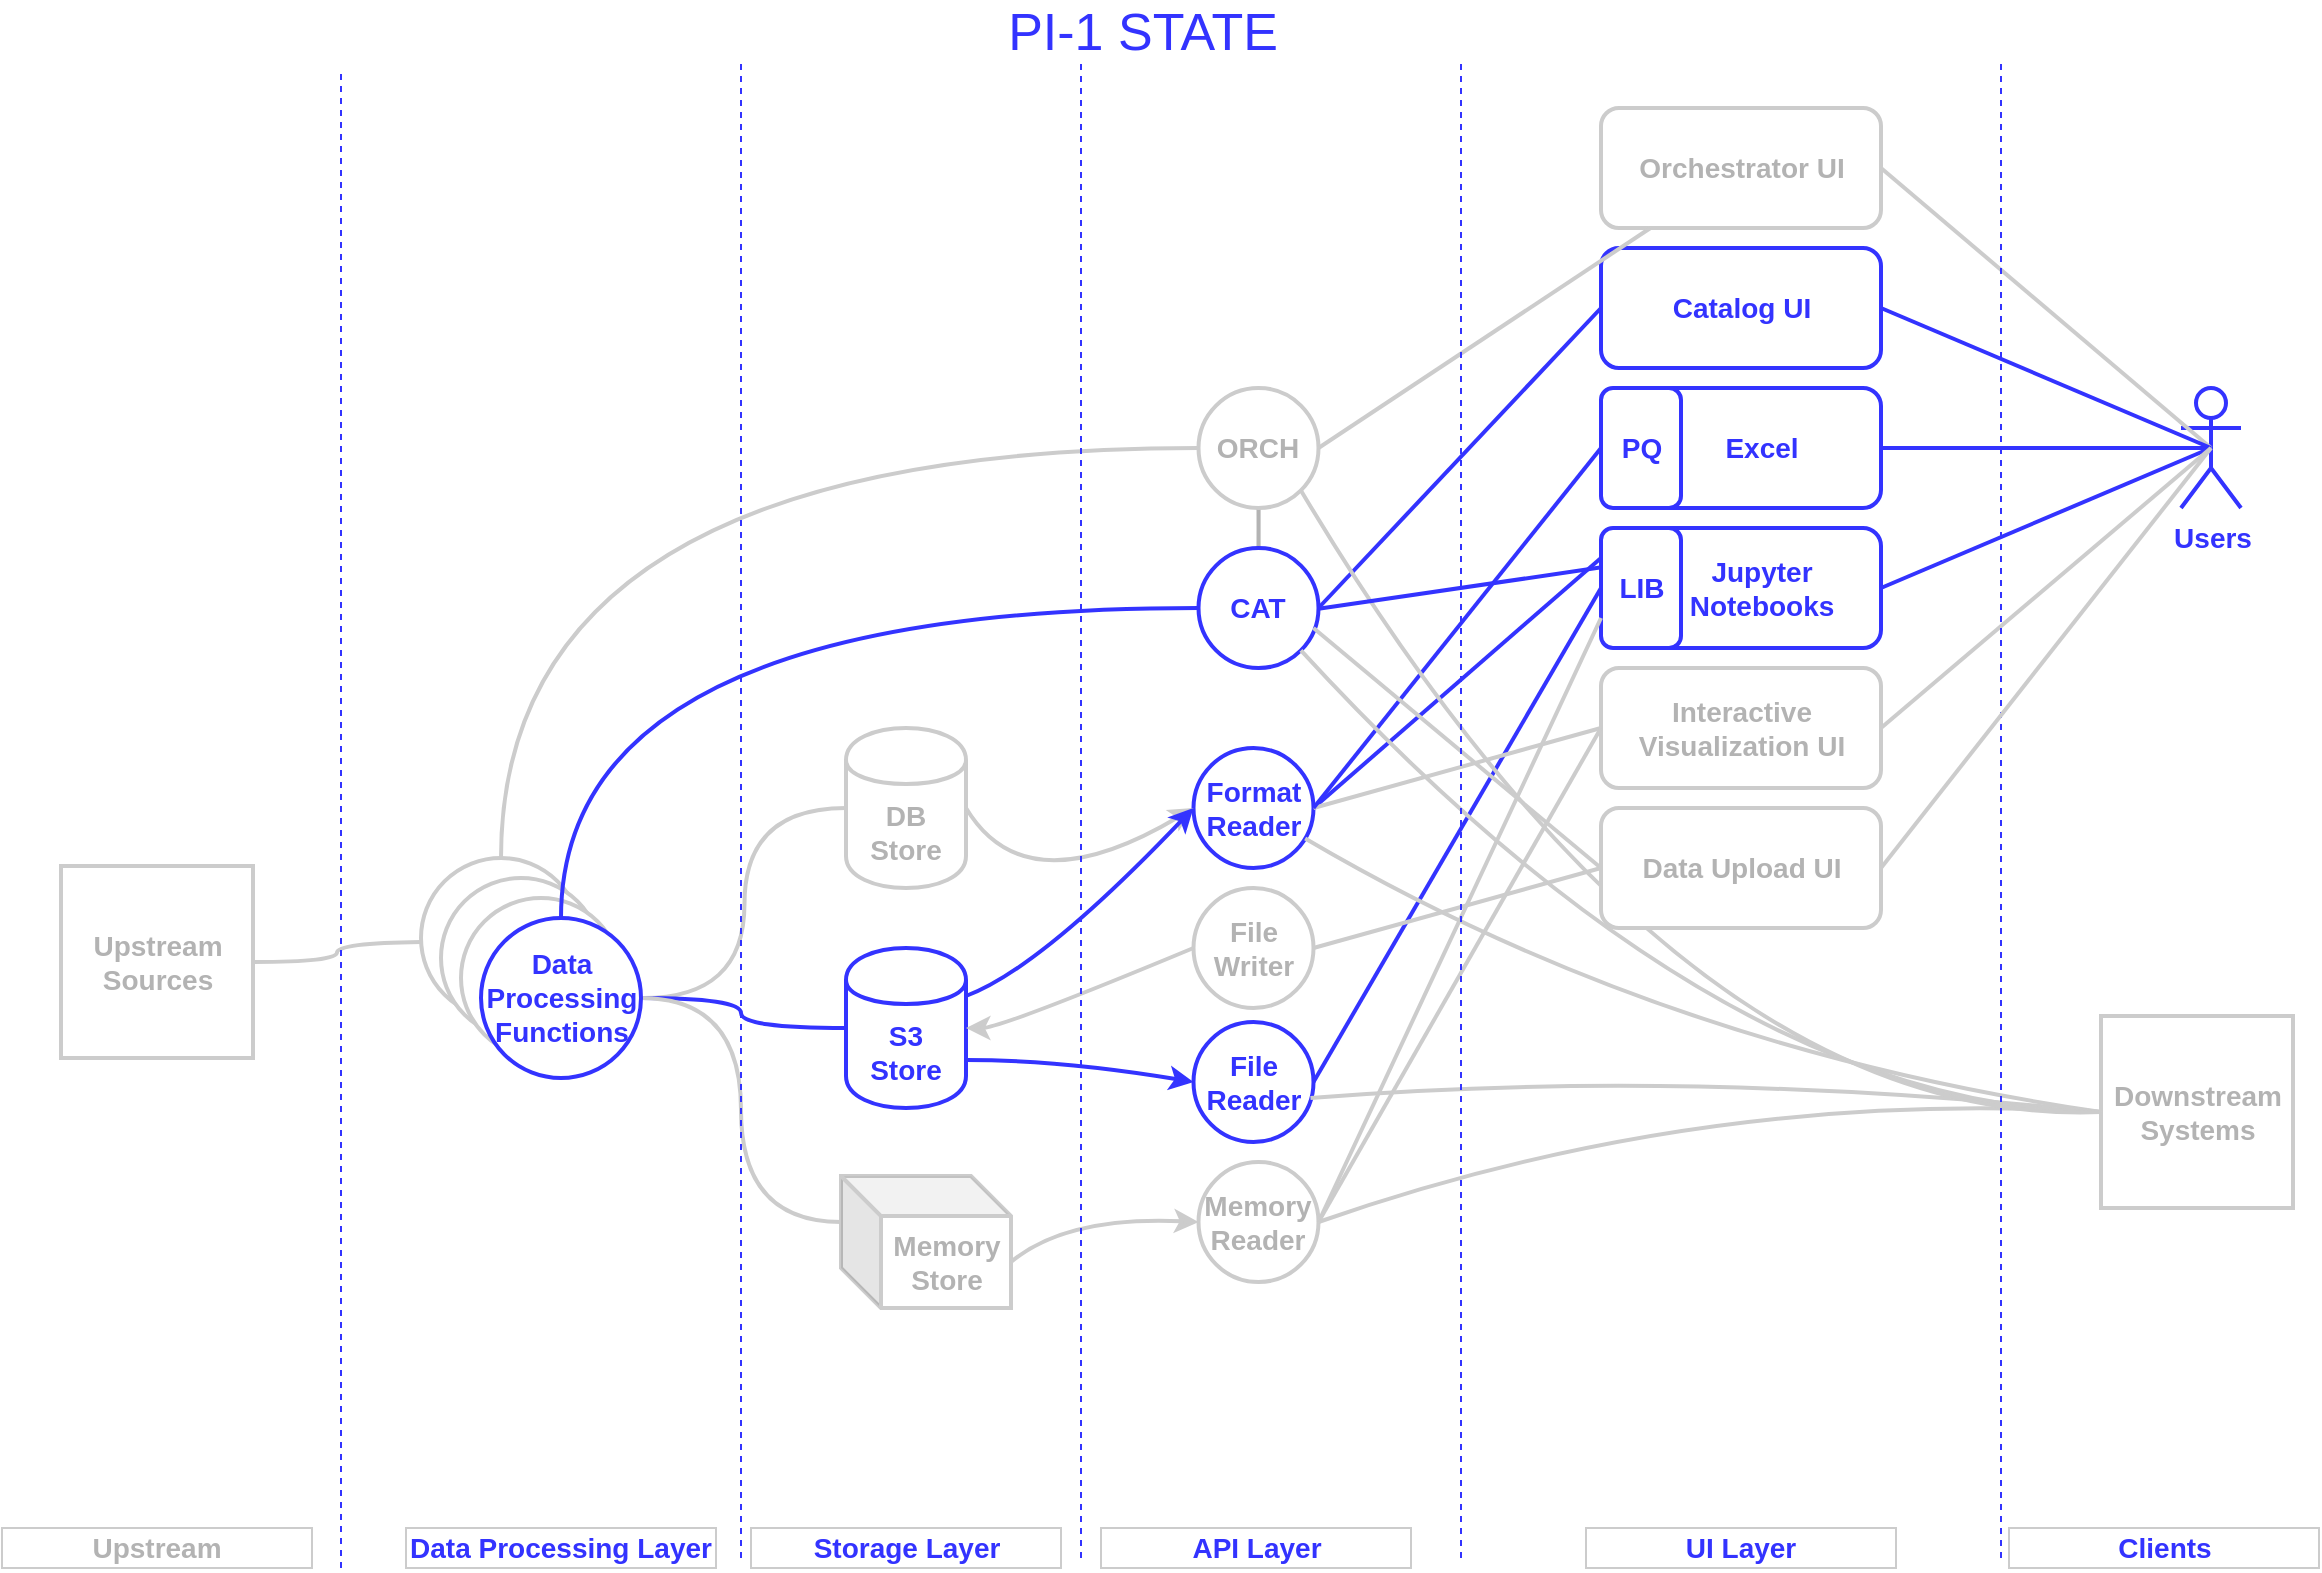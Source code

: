 <mxfile version="12.9.12" type="github">
  <diagram id="Kfs1H25m5EORTKNw9j7Z" name="Page-1">
    <mxGraphModel dx="1630" dy="69" grid="1" gridSize="10" guides="1" tooltips="1" connect="1" arrows="1" fold="1" page="1" pageScale="1" pageWidth="1169" pageHeight="827" math="0" shadow="0">
      <root>
        <mxCell id="0" />
        <mxCell id="1" parent="0" />
        <mxCell id="L46YAxD7cRD_iRhM08Rc-1" value="&lt;div&gt;&lt;font style=&quot;font-size: 14px&quot;&gt;&lt;b&gt;S3 &lt;br&gt;&lt;/b&gt;&lt;/font&gt;&lt;/div&gt;&lt;div&gt;&lt;font style=&quot;font-size: 14px&quot;&gt;&lt;b&gt;Store&lt;/b&gt;&lt;/font&gt;&lt;/div&gt;" style="shape=cylinder;whiteSpace=wrap;html=1;boundedLbl=1;backgroundOutline=1;strokeColor=#3333FF;strokeWidth=2;fillColor=#FFFFFF;fontColor=#3333FF;" parent="1" vertex="1">
          <mxGeometry x="422" y="1308" width="60" height="80" as="geometry" />
        </mxCell>
        <mxCell id="L46YAxD7cRD_iRhM08Rc-2" value="&lt;div&gt;&lt;font style=&quot;font-size: 14px&quot;&gt;&lt;b&gt;DB&lt;br&gt;&lt;/b&gt;&lt;/font&gt;&lt;/div&gt;&lt;div&gt;&lt;font style=&quot;font-size: 14px&quot;&gt;&lt;b&gt;Store&lt;/b&gt;&lt;/font&gt;&lt;/div&gt;" style="shape=cylinder;whiteSpace=wrap;html=1;boundedLbl=1;backgroundOutline=1;strokeColor=#CCCCCC;strokeWidth=2;fillColor=#FFFFFF;fontColor=#B3B3B3;" parent="1" vertex="1">
          <mxGeometry x="422" y="1198" width="60" height="80" as="geometry" />
        </mxCell>
        <mxCell id="L46YAxD7cRD_iRhM08Rc-3" value="&lt;div&gt;&lt;font style=&quot;font-size: 14px&quot;&gt;&lt;b&gt;&lt;font style=&quot;font-size: 14px&quot;&gt;Format&lt;br&gt;&lt;/font&gt;&lt;/b&gt;&lt;/font&gt;&lt;/div&gt;&lt;div&gt;&lt;font style=&quot;font-size: 14px&quot;&gt;&lt;b&gt;&lt;font style=&quot;font-size: 14px&quot;&gt;Reader &lt;br&gt;&lt;/font&gt;&lt;/b&gt;&lt;/font&gt;&lt;/div&gt;" style="ellipse;whiteSpace=wrap;html=1;aspect=fixed;strokeColor=#3333FF;strokeWidth=2;fillColor=#FFFFFF;fontColor=#3333FF;" parent="1" vertex="1">
          <mxGeometry x="595.75" y="1208" width="60" height="60" as="geometry" />
        </mxCell>
        <mxCell id="L46YAxD7cRD_iRhM08Rc-4" value="&lt;div style=&quot;font-size: 14px&quot;&gt;&lt;font style=&quot;font-size: 14px&quot;&gt;&lt;b&gt;&lt;font style=&quot;font-size: 14px&quot;&gt;Memory&lt;/font&gt;&lt;/b&gt;&lt;/font&gt;&lt;/div&gt;&lt;div style=&quot;font-size: 14px&quot;&gt;&lt;font style=&quot;font-size: 14px&quot;&gt;&lt;b&gt;&lt;font style=&quot;font-size: 14px&quot;&gt;Store&lt;br&gt;&lt;/font&gt;&lt;/b&gt;&lt;/font&gt;&lt;/div&gt;" style="shape=cube;whiteSpace=wrap;html=1;boundedLbl=1;backgroundOutline=1;darkOpacity=0.05;darkOpacity2=0.1;strokeColor=#CCCCCC;strokeWidth=2;fillColor=#FFFFFF;fontColor=#B3B3B3;" parent="1" vertex="1">
          <mxGeometry x="419.5" y="1422" width="85" height="66" as="geometry" />
        </mxCell>
        <mxCell id="L46YAxD7cRD_iRhM08Rc-5" value="&lt;div&gt;&lt;font style=&quot;font-size: 14px&quot;&gt;&lt;b&gt;&lt;font style=&quot;font-size: 14px&quot;&gt;File&lt;/font&gt;&lt;/b&gt;&lt;/font&gt;&lt;/div&gt;&lt;div&gt;&lt;font style=&quot;font-size: 14px&quot;&gt;&lt;b&gt;&lt;font style=&quot;font-size: 14px&quot;&gt;Reader&lt;/font&gt;&lt;/b&gt;&lt;/font&gt;&lt;/div&gt;" style="ellipse;whiteSpace=wrap;html=1;aspect=fixed;strokeColor=#3333FF;strokeWidth=2;fillColor=#FFFFFF;fontColor=#3333FF;" parent="1" vertex="1">
          <mxGeometry x="595.75" y="1345" width="60" height="60" as="geometry" />
        </mxCell>
        <mxCell id="L46YAxD7cRD_iRhM08Rc-6" value="&lt;div&gt;&lt;font style=&quot;font-size: 14px&quot;&gt;&lt;b&gt;&lt;font style=&quot;font-size: 14px&quot;&gt;Memory&lt;/font&gt;&lt;/b&gt;&lt;/font&gt;&lt;/div&gt;&lt;div&gt;&lt;font style=&quot;font-size: 14px&quot;&gt;&lt;b&gt;&lt;font style=&quot;font-size: 14px&quot;&gt;Reader&lt;/font&gt;&lt;/b&gt;&lt;/font&gt;&lt;/div&gt;" style="ellipse;whiteSpace=wrap;html=1;aspect=fixed;strokeColor=#CCCCCC;strokeWidth=2;fillColor=#FFFFFF;fontColor=#B3B3B3;" parent="1" vertex="1">
          <mxGeometry x="598.25" y="1415" width="60" height="60" as="geometry" />
        </mxCell>
        <mxCell id="L46YAxD7cRD_iRhM08Rc-7" value="" style="endArrow=classic;html=1;exitX=1;exitY=0.5;exitDx=0;exitDy=0;entryX=0;entryY=0.5;entryDx=0;entryDy=0;strokeColor=#CCCCCC;strokeWidth=2;curved=1;fontColor=#B3B3B3;" parent="1" source="L46YAxD7cRD_iRhM08Rc-2" target="L46YAxD7cRD_iRhM08Rc-3" edge="1">
          <mxGeometry width="50" height="50" relative="1" as="geometry">
            <mxPoint x="582" y="1478" as="sourcePoint" />
            <mxPoint x="632" y="1428" as="targetPoint" />
            <Array as="points">
              <mxPoint x="512" y="1288" />
            </Array>
          </mxGeometry>
        </mxCell>
        <mxCell id="L46YAxD7cRD_iRhM08Rc-8" value="" style="endArrow=classic;html=1;exitX=1;exitY=0.3;exitDx=0;exitDy=0;entryX=0;entryY=0.5;entryDx=0;entryDy=0;strokeColor=#3333FF;strokeWidth=2;curved=1;fontColor=#3333FF;" parent="1" source="L46YAxD7cRD_iRhM08Rc-1" target="L46YAxD7cRD_iRhM08Rc-3" edge="1">
          <mxGeometry width="50" height="50" relative="1" as="geometry">
            <mxPoint x="492" y="1248" as="sourcePoint" />
            <mxPoint x="572" y="1328" as="targetPoint" />
            <Array as="points">
              <mxPoint x="519.5" y="1318" />
            </Array>
          </mxGeometry>
        </mxCell>
        <mxCell id="L46YAxD7cRD_iRhM08Rc-9" value="" style="endArrow=classic;html=1;exitX=1;exitY=0.7;exitDx=0;exitDy=0;entryX=0;entryY=0.5;entryDx=0;entryDy=0;strokeColor=#3333FF;strokeWidth=2;curved=1;fontColor=#3333FF;" parent="1" source="L46YAxD7cRD_iRhM08Rc-1" target="L46YAxD7cRD_iRhM08Rc-5" edge="1">
          <mxGeometry width="50" height="50" relative="1" as="geometry">
            <mxPoint x="492" y="1348" as="sourcePoint" />
            <mxPoint x="572" y="1328" as="targetPoint" />
            <Array as="points">
              <mxPoint x="529.5" y="1364" />
            </Array>
          </mxGeometry>
        </mxCell>
        <mxCell id="L46YAxD7cRD_iRhM08Rc-10" value="" style="endArrow=classic;html=1;exitX=0;exitY=0;exitDx=85;exitDy=43;entryX=0;entryY=0.5;entryDx=0;entryDy=0;strokeColor=#CCCCCC;strokeWidth=2;exitPerimeter=0;curved=1;fontColor=#B3B3B3;" parent="1" source="L46YAxD7cRD_iRhM08Rc-4" target="L46YAxD7cRD_iRhM08Rc-6" edge="1">
          <mxGeometry width="50" height="50" relative="1" as="geometry">
            <mxPoint x="492" y="1378" as="sourcePoint" />
            <mxPoint x="592" y="1372" as="targetPoint" />
            <Array as="points">
              <mxPoint x="532" y="1442" />
            </Array>
          </mxGeometry>
        </mxCell>
        <mxCell id="9WKmSo7vCTaAKZTt5fdI-5" style="edgeStyle=orthogonalEdgeStyle;rounded=0;orthogonalLoop=1;jettySize=auto;html=1;exitX=0.5;exitY=1;exitDx=0;exitDy=0;endArrow=none;endFill=0;strokeColor=#B3B3B3;strokeWidth=2;" edge="1" parent="1" source="L46YAxD7cRD_iRhM08Rc-11" target="L46YAxD7cRD_iRhM08Rc-12">
          <mxGeometry relative="1" as="geometry" />
        </mxCell>
        <mxCell id="L46YAxD7cRD_iRhM08Rc-11" value="&lt;font&gt;&lt;b&gt;&lt;font style=&quot;font-size: 14px&quot;&gt;ORCH&lt;/font&gt;&lt;/b&gt;&lt;/font&gt;" style="ellipse;whiteSpace=wrap;html=1;aspect=fixed;strokeColor=#CCCCCC;strokeWidth=2;fillColor=#FFFFFF;fontColor=#B3B3B3;" parent="1" vertex="1">
          <mxGeometry x="598.25" y="1028" width="60" height="60" as="geometry" />
        </mxCell>
        <mxCell id="L46YAxD7cRD_iRhM08Rc-12" value="&lt;div&gt;&lt;font style=&quot;font-size: 14px&quot;&gt;&lt;b&gt;&lt;font style=&quot;font-size: 14px&quot;&gt;CAT&lt;/font&gt;&lt;/b&gt;&lt;/font&gt;&lt;/div&gt;" style="ellipse;whiteSpace=wrap;html=1;aspect=fixed;strokeColor=#3333FF;strokeWidth=2;fillColor=#FFFFFF;fontColor=#3333FF;" parent="1" vertex="1">
          <mxGeometry x="598.25" y="1108" width="60" height="60" as="geometry" />
        </mxCell>
        <mxCell id="L46YAxD7cRD_iRhM08Rc-13" value="&lt;font&gt;&lt;b&gt;&lt;font style=&quot;font-size: 14px&quot;&gt;Orchestrator UI&lt;/font&gt;&lt;/b&gt;&lt;/font&gt;" style="rounded=1;whiteSpace=wrap;html=1;strokeColor=#CCCCCC;strokeWidth=2;fillColor=#FFFFFF;fontColor=#B3B3B3;" parent="1" vertex="1">
          <mxGeometry x="799.5" y="888" width="140" height="60" as="geometry" />
        </mxCell>
        <mxCell id="L46YAxD7cRD_iRhM08Rc-14" value="&lt;font&gt;&lt;b&gt;&lt;font style=&quot;font-size: 14px&quot;&gt;Catalog UI&lt;/font&gt;&lt;/b&gt;&lt;/font&gt;" style="rounded=1;whiteSpace=wrap;html=1;strokeColor=#3333FF;strokeWidth=2;fillColor=#FFFFFF;fontColor=#3333FF;" parent="1" vertex="1">
          <mxGeometry x="799.5" y="958" width="140" height="60" as="geometry" />
        </mxCell>
        <mxCell id="L46YAxD7cRD_iRhM08Rc-15" value="&lt;font size=&quot;1&quot;&gt;&lt;b style=&quot;font-size: 14px&quot;&gt;Users&lt;/b&gt;&lt;/font&gt;" style="shape=umlActor;verticalLabelPosition=bottom;labelBackgroundColor=#ffffff;verticalAlign=top;html=1;strokeColor=#3333FF;strokeWidth=2;fillColor=#FFFFFF;fontColor=#3333FF;" parent="1" vertex="1">
          <mxGeometry x="1089.5" y="1028" width="30" height="60" as="geometry" />
        </mxCell>
        <mxCell id="L46YAxD7cRD_iRhM08Rc-16" value="" style="endArrow=none;html=1;strokeColor=#CCCCCC;strokeWidth=2;exitX=1;exitY=0.5;exitDx=0;exitDy=0;endFill=0;fontColor=#B3B3B3;" parent="1" source="L46YAxD7cRD_iRhM08Rc-11" target="L46YAxD7cRD_iRhM08Rc-13" edge="1">
          <mxGeometry width="50" height="50" relative="1" as="geometry">
            <mxPoint x="649.5" y="1488" as="sourcePoint" />
            <mxPoint x="699.5" y="1438" as="targetPoint" />
          </mxGeometry>
        </mxCell>
        <mxCell id="L46YAxD7cRD_iRhM08Rc-17" value="" style="endArrow=none;html=1;strokeColor=#3333FF;strokeWidth=2;exitX=1;exitY=0.5;exitDx=0;exitDy=0;entryX=0;entryY=0.5;entryDx=0;entryDy=0;endFill=0;fontColor=#3333FF;" parent="1" source="L46YAxD7cRD_iRhM08Rc-12" target="L46YAxD7cRD_iRhM08Rc-14" edge="1">
          <mxGeometry width="50" height="50" relative="1" as="geometry">
            <mxPoint x="652" y="1078" as="sourcePoint" />
            <mxPoint x="712" y="1078" as="targetPoint" />
          </mxGeometry>
        </mxCell>
        <mxCell id="L46YAxD7cRD_iRhM08Rc-18" value="" style="endArrow=none;html=1;strokeColor=#CCCCCC;strokeWidth=2;exitX=1;exitY=0.5;exitDx=0;exitDy=0;entryX=0.5;entryY=0.5;entryDx=0;entryDy=0;entryPerimeter=0;fontColor=#B3B3B3;" parent="1" source="L46YAxD7cRD_iRhM08Rc-13" target="L46YAxD7cRD_iRhM08Rc-15" edge="1">
          <mxGeometry width="50" height="50" relative="1" as="geometry">
            <mxPoint x="649.5" y="1488" as="sourcePoint" />
            <mxPoint x="699.5" y="1438" as="targetPoint" />
          </mxGeometry>
        </mxCell>
        <mxCell id="L46YAxD7cRD_iRhM08Rc-19" value="" style="endArrow=none;html=1;strokeColor=#3333FF;strokeWidth=2;exitX=1;exitY=0.5;exitDx=0;exitDy=0;entryX=0.5;entryY=0.5;entryDx=0;entryDy=0;entryPerimeter=0;fontColor=#B3B3B3;" parent="1" source="L46YAxD7cRD_iRhM08Rc-14" target="L46YAxD7cRD_iRhM08Rc-15" edge="1">
          <mxGeometry width="50" height="50" relative="1" as="geometry">
            <mxPoint x="832" y="1078" as="sourcePoint" />
            <mxPoint x="1009.5" y="1106" as="targetPoint" />
          </mxGeometry>
        </mxCell>
        <mxCell id="L46YAxD7cRD_iRhM08Rc-20" value="&lt;font style=&quot;font-size: 14px&quot;&gt;&lt;b&gt;Interactive Visualization UI&lt;br&gt;&lt;/b&gt;&lt;/font&gt;" style="rounded=1;whiteSpace=wrap;html=1;strokeColor=#CCCCCC;strokeWidth=2;fillColor=#FFFFFF;fontColor=#B3B3B3;" parent="1" vertex="1">
          <mxGeometry x="799.5" y="1168" width="140" height="60" as="geometry" />
        </mxCell>
        <mxCell id="L46YAxD7cRD_iRhM08Rc-21" value="&lt;font style=&quot;font-size: 14px&quot;&gt;&lt;b&gt;Jupyter Notebooks&lt;/b&gt;&lt;/font&gt;" style="rounded=1;whiteSpace=wrap;html=1;strokeColor=#3333FF;strokeWidth=2;fillColor=#FFFFFF;fontColor=#3333FF;" parent="1" vertex="1">
          <mxGeometry x="819.5" y="1098" width="120" height="60" as="geometry" />
        </mxCell>
        <mxCell id="L46YAxD7cRD_iRhM08Rc-22" value="&lt;font&gt;&lt;b&gt;&lt;font style=&quot;font-size: 14px&quot;&gt;LIB&lt;/font&gt;&lt;/b&gt;&lt;/font&gt;" style="rounded=1;whiteSpace=wrap;html=1;strokeColor=#3333FF;strokeWidth=2;fillColor=#FFFFFF;fontColor=#3333FF;" parent="1" vertex="1">
          <mxGeometry x="799.5" y="1098" width="40" height="60" as="geometry" />
        </mxCell>
        <mxCell id="L46YAxD7cRD_iRhM08Rc-23" value="" style="endArrow=none;html=1;strokeColor=#3333FF;strokeWidth=2;exitX=1;exitY=0.5;exitDx=0;exitDy=0;entryX=0;entryY=0.5;entryDx=0;entryDy=0;endFill=0;fontColor=#B3B3B3;" parent="1" source="L46YAxD7cRD_iRhM08Rc-5" target="L46YAxD7cRD_iRhM08Rc-22" edge="1">
          <mxGeometry width="50" height="50" relative="1" as="geometry">
            <mxPoint x="649.5" y="1468" as="sourcePoint" />
            <mxPoint x="699.5" y="1418" as="targetPoint" />
          </mxGeometry>
        </mxCell>
        <mxCell id="L46YAxD7cRD_iRhM08Rc-24" value="" style="endArrow=none;html=1;strokeColor=#CCCCCC;strokeWidth=2;exitX=1;exitY=0.5;exitDx=0;exitDy=0;entryX=0;entryY=0.75;entryDx=0;entryDy=0;endFill=0;fontColor=#B3B3B3;" parent="1" source="L46YAxD7cRD_iRhM08Rc-6" target="L46YAxD7cRD_iRhM08Rc-22" edge="1">
          <mxGeometry width="50" height="50" relative="1" as="geometry">
            <mxPoint x="652" y="1358" as="sourcePoint" />
            <mxPoint x="699.5" y="1368" as="targetPoint" />
          </mxGeometry>
        </mxCell>
        <mxCell id="L46YAxD7cRD_iRhM08Rc-25" value="" style="endArrow=none;html=1;strokeColor=#3333FF;strokeWidth=2;entryX=0;entryY=0.25;entryDx=0;entryDy=0;exitX=1;exitY=0.5;exitDx=0;exitDy=0;endFill=0;fontColor=#3333FF;" parent="1" source="L46YAxD7cRD_iRhM08Rc-3" target="L46YAxD7cRD_iRhM08Rc-22" edge="1">
          <mxGeometry width="50" height="50" relative="1" as="geometry">
            <mxPoint x="644.5" y="1276" as="sourcePoint" />
            <mxPoint x="699.5" y="1418" as="targetPoint" />
          </mxGeometry>
        </mxCell>
        <mxCell id="L46YAxD7cRD_iRhM08Rc-26" value="" style="endArrow=none;html=1;strokeColor=#CCCCCC;strokeWidth=2;exitX=1;exitY=0.5;exitDx=0;exitDy=0;entryX=0;entryY=0.5;entryDx=0;entryDy=0;endFill=0;fontColor=#B3B3B3;" parent="1" source="L46YAxD7cRD_iRhM08Rc-3" target="L46YAxD7cRD_iRhM08Rc-20" edge="1">
          <mxGeometry width="50" height="50" relative="1" as="geometry">
            <mxPoint x="649.5" y="1468" as="sourcePoint" />
            <mxPoint x="699.5" y="1418" as="targetPoint" />
          </mxGeometry>
        </mxCell>
        <mxCell id="L46YAxD7cRD_iRhM08Rc-27" value="" style="endArrow=none;html=1;strokeColor=#CCCCCC;strokeWidth=2;exitX=1;exitY=0.5;exitDx=0;exitDy=0;entryX=0;entryY=0.5;entryDx=0;entryDy=0;endFill=0;fontColor=#B3B3B3;" parent="1" source="L46YAxD7cRD_iRhM08Rc-6" target="L46YAxD7cRD_iRhM08Rc-20" edge="1">
          <mxGeometry width="50" height="50" relative="1" as="geometry">
            <mxPoint x="649.5" y="1468" as="sourcePoint" />
            <mxPoint x="699.5" y="1418" as="targetPoint" />
          </mxGeometry>
        </mxCell>
        <mxCell id="L46YAxD7cRD_iRhM08Rc-29" value="" style="endArrow=none;html=1;strokeColor=#3333FF;strokeWidth=2;exitX=1;exitY=0.5;exitDx=0;exitDy=0;entryX=0;entryY=0.5;entryDx=0;entryDy=0;endFill=0;fontColor=#3333FF;" parent="1" source="L46YAxD7cRD_iRhM08Rc-3" target="9WKmSo7vCTaAKZTt5fdI-7" edge="1">
          <mxGeometry width="50" height="50" relative="1" as="geometry">
            <mxPoint x="649.5" y="1468" as="sourcePoint" />
            <mxPoint x="804.5" y="1058" as="targetPoint" />
          </mxGeometry>
        </mxCell>
        <mxCell id="L46YAxD7cRD_iRhM08Rc-30" value="" style="endArrow=none;html=1;strokeColor=#3333FF;strokeWidth=2;entryX=1;entryY=0.5;entryDx=0;entryDy=0;exitX=0.5;exitY=0.5;exitDx=0;exitDy=0;exitPerimeter=0;fontColor=#3333FF;" parent="1" source="L46YAxD7cRD_iRhM08Rc-15" target="9WKmSo7vCTaAKZTt5fdI-6" edge="1">
          <mxGeometry width="50" height="50" relative="1" as="geometry">
            <mxPoint x="649.5" y="1468" as="sourcePoint" />
            <mxPoint x="934.5" y="1058" as="targetPoint" />
          </mxGeometry>
        </mxCell>
        <mxCell id="L46YAxD7cRD_iRhM08Rc-31" value="" style="endArrow=none;html=1;strokeColor=#3333FF;strokeWidth=2;entryX=1;entryY=0.5;entryDx=0;entryDy=0;exitX=0.5;exitY=0.5;exitDx=0;exitDy=0;exitPerimeter=0;fontColor=#3333FF;" parent="1" source="L46YAxD7cRD_iRhM08Rc-15" target="L46YAxD7cRD_iRhM08Rc-21" edge="1">
          <mxGeometry width="50" height="50" relative="1" as="geometry">
            <mxPoint x="1089.5" y="1258" as="sourcePoint" />
            <mxPoint x="889.5" y="1268" as="targetPoint" />
          </mxGeometry>
        </mxCell>
        <mxCell id="L46YAxD7cRD_iRhM08Rc-32" value="" style="endArrow=none;html=1;strokeColor=#CCCCCC;strokeWidth=2;entryX=1;entryY=0.5;entryDx=0;entryDy=0;exitX=0.5;exitY=0.5;exitDx=0;exitDy=0;exitPerimeter=0;fontColor=#B3B3B3;" parent="1" source="L46YAxD7cRD_iRhM08Rc-15" target="L46YAxD7cRD_iRhM08Rc-20" edge="1">
          <mxGeometry width="50" height="50" relative="1" as="geometry">
            <mxPoint x="1099.5" y="1178" as="sourcePoint" />
            <mxPoint x="899.5" y="1278" as="targetPoint" />
          </mxGeometry>
        </mxCell>
        <mxCell id="L46YAxD7cRD_iRhM08Rc-33" value="&lt;div&gt;&lt;font size=&quot;1&quot;&gt;&lt;b style=&quot;font-size: 14px&quot;&gt;Downstream&lt;/b&gt;&lt;/font&gt;&lt;/div&gt;&lt;div&gt;&lt;font size=&quot;1&quot;&gt;&lt;b style=&quot;font-size: 14px&quot;&gt;Systems&lt;/b&gt;&lt;/font&gt;&lt;/div&gt;" style="whiteSpace=wrap;html=1;aspect=fixed;strokeColor=#CCCCCC;strokeWidth=2;fillColor=#FFFFFF;fontColor=#B3B3B3;" parent="1" vertex="1">
          <mxGeometry x="1049.5" y="1342" width="96" height="96" as="geometry" />
        </mxCell>
        <mxCell id="L46YAxD7cRD_iRhM08Rc-34" value="" style="endArrow=none;html=1;strokeColor=#CCCCCC;strokeWidth=2;entryX=0;entryY=0.5;entryDx=0;entryDy=0;curved=1;endFill=0;fontColor=#B3B3B3;" parent="1" source="L46YAxD7cRD_iRhM08Rc-3" target="L46YAxD7cRD_iRhM08Rc-33" edge="1">
          <mxGeometry width="50" height="50" relative="1" as="geometry">
            <mxPoint x="619.5" y="1348" as="sourcePoint" />
            <mxPoint x="669.5" y="1298" as="targetPoint" />
            <Array as="points">
              <mxPoint x="829.5" y="1358" />
            </Array>
          </mxGeometry>
        </mxCell>
        <mxCell id="L46YAxD7cRD_iRhM08Rc-35" value="" style="endArrow=none;html=1;strokeColor=#CCCCCC;strokeWidth=2;entryX=0;entryY=0.5;entryDx=0;entryDy=0;curved=1;exitX=0.975;exitY=0.633;exitDx=0;exitDy=0;exitPerimeter=0;endFill=0;fontColor=#B3B3B3;" parent="1" source="L46YAxD7cRD_iRhM08Rc-5" target="L46YAxD7cRD_iRhM08Rc-33" edge="1">
          <mxGeometry width="50" height="50" relative="1" as="geometry">
            <mxPoint x="646.811" y="1280.414" as="sourcePoint" />
            <mxPoint x="1059.5" y="1397" as="targetPoint" />
            <Array as="points">
              <mxPoint x="839.5" y="1368" />
            </Array>
          </mxGeometry>
        </mxCell>
        <mxCell id="L46YAxD7cRD_iRhM08Rc-36" value="" style="endArrow=none;html=1;strokeColor=#CCCCCC;strokeWidth=2;entryX=0;entryY=0.5;entryDx=0;entryDy=0;curved=1;exitX=1;exitY=0.5;exitDx=0;exitDy=0;endFill=0;fontColor=#B3B3B3;" parent="1" source="L46YAxD7cRD_iRhM08Rc-6" target="L46YAxD7cRD_iRhM08Rc-33" edge="1">
          <mxGeometry width="50" height="50" relative="1" as="geometry">
            <mxPoint x="656.811" y="1290.414" as="sourcePoint" />
            <mxPoint x="1069.5" y="1407" as="targetPoint" />
            <Array as="points">
              <mxPoint x="849.5" y="1378" />
            </Array>
          </mxGeometry>
        </mxCell>
        <mxCell id="L46YAxD7cRD_iRhM08Rc-37" value="" style="endArrow=none;html=1;strokeColor=#CCCCCC;strokeWidth=2;curved=1;exitX=1;exitY=1;exitDx=0;exitDy=0;entryX=0;entryY=0.5;entryDx=0;entryDy=0;endFill=0;fontColor=#B3B3B3;" parent="1" source="L46YAxD7cRD_iRhM08Rc-12" target="L46YAxD7cRD_iRhM08Rc-33" edge="1">
          <mxGeometry width="50" height="50" relative="1" as="geometry">
            <mxPoint x="666.811" y="1300.414" as="sourcePoint" />
            <mxPoint x="1039.5" y="1388" as="targetPoint" />
            <Array as="points">
              <mxPoint x="859.5" y="1388" />
            </Array>
          </mxGeometry>
        </mxCell>
        <mxCell id="L46YAxD7cRD_iRhM08Rc-38" value="" style="endArrow=none;html=1;strokeColor=#CCCCCC;strokeWidth=2;curved=1;exitX=1;exitY=1;exitDx=0;exitDy=0;entryX=0;entryY=0.5;entryDx=0;entryDy=0;endFill=0;fontColor=#B3B3B3;" parent="1" source="L46YAxD7cRD_iRhM08Rc-11" target="L46YAxD7cRD_iRhM08Rc-33" edge="1">
          <mxGeometry width="50" height="50" relative="1" as="geometry">
            <mxPoint x="676.811" y="1310.414" as="sourcePoint" />
            <mxPoint x="1039.5" y="1388" as="targetPoint" />
            <Array as="points">
              <mxPoint x="839.5" y="1398" />
            </Array>
          </mxGeometry>
        </mxCell>
        <mxCell id="L46YAxD7cRD_iRhM08Rc-39" value="&lt;font style=&quot;font-size: 14px&quot;&gt;&lt;b&gt;Data Upload UI&lt;br&gt;&lt;/b&gt;&lt;/font&gt;" style="rounded=1;whiteSpace=wrap;html=1;strokeColor=#CCCCCC;strokeWidth=2;fillColor=#FFFFFF;fontColor=#B3B3B3;" parent="1" vertex="1">
          <mxGeometry x="799.5" y="1238" width="140" height="60" as="geometry" />
        </mxCell>
        <mxCell id="L46YAxD7cRD_iRhM08Rc-40" value="&lt;div&gt;&lt;font style=&quot;font-size: 14px&quot;&gt;&lt;b&gt;&lt;font style=&quot;font-size: 14px&quot;&gt;File Writer&lt;br&gt;&lt;/font&gt;&lt;/b&gt;&lt;/font&gt;&lt;/div&gt;" style="ellipse;whiteSpace=wrap;html=1;aspect=fixed;strokeColor=#CCCCCC;strokeWidth=2;fillColor=#FFFFFF;fontColor=#B3B3B3;" parent="1" vertex="1">
          <mxGeometry x="595.75" y="1278" width="60" height="60" as="geometry" />
        </mxCell>
        <mxCell id="L46YAxD7cRD_iRhM08Rc-41" value="" style="endArrow=classic;html=1;strokeColor=#CCCCCC;strokeWidth=2;exitX=0;exitY=0.5;exitDx=0;exitDy=0;entryX=1;entryY=0.5;entryDx=0;entryDy=0;curved=1;fontColor=#B3B3B3;" parent="1" source="L46YAxD7cRD_iRhM08Rc-40" target="L46YAxD7cRD_iRhM08Rc-1" edge="1">
          <mxGeometry width="50" height="50" relative="1" as="geometry">
            <mxPoint x="619.5" y="1348" as="sourcePoint" />
            <mxPoint x="669.5" y="1298" as="targetPoint" />
            <Array as="points">
              <mxPoint x="499.5" y="1348" />
            </Array>
          </mxGeometry>
        </mxCell>
        <mxCell id="L46YAxD7cRD_iRhM08Rc-42" value="" style="endArrow=none;html=1;strokeColor=#CCCCCC;strokeWidth=2;entryX=0;entryY=0.5;entryDx=0;entryDy=0;exitX=1;exitY=0.5;exitDx=0;exitDy=0;fontColor=#B3B3B3;" parent="1" source="L46YAxD7cRD_iRhM08Rc-40" target="L46YAxD7cRD_iRhM08Rc-39" edge="1">
          <mxGeometry width="50" height="50" relative="1" as="geometry">
            <mxPoint x="619.5" y="1348" as="sourcePoint" />
            <mxPoint x="669.5" y="1298" as="targetPoint" />
          </mxGeometry>
        </mxCell>
        <mxCell id="L46YAxD7cRD_iRhM08Rc-43" value="" style="endArrow=none;html=1;strokeColor=#CCCCCC;strokeWidth=2;entryX=0;entryY=0.5;entryDx=0;entryDy=0;exitX=0.958;exitY=0.667;exitDx=0;exitDy=0;exitPerimeter=0;fontColor=#B3B3B3;" parent="1" source="L46YAxD7cRD_iRhM08Rc-12" target="L46YAxD7cRD_iRhM08Rc-39" edge="1">
          <mxGeometry width="50" height="50" relative="1" as="geometry">
            <mxPoint x="619.5" y="1348" as="sourcePoint" />
            <mxPoint x="669.5" y="1298" as="targetPoint" />
          </mxGeometry>
        </mxCell>
        <mxCell id="L46YAxD7cRD_iRhM08Rc-44" style="edgeStyle=orthogonalEdgeStyle;curved=1;orthogonalLoop=1;jettySize=auto;html=1;exitX=0.5;exitY=0;exitDx=0;exitDy=0;entryX=0;entryY=0.5;entryDx=0;entryDy=0;endArrow=none;endFill=0;strokeColor=#CCCCCC;strokeWidth=2;fontColor=#B3B3B3;" parent="1" source="L46YAxD7cRD_iRhM08Rc-45" target="L46YAxD7cRD_iRhM08Rc-11" edge="1">
          <mxGeometry relative="1" as="geometry" />
        </mxCell>
        <mxCell id="L46YAxD7cRD_iRhM08Rc-45" value="" style="ellipse;whiteSpace=wrap;html=1;aspect=fixed;strokeColor=#CCCCCC;strokeWidth=2;fillColor=#FFFFFF;fontColor=#B3B3B3;" parent="1" vertex="1">
          <mxGeometry x="209.5" y="1263" width="80" height="80" as="geometry" />
        </mxCell>
        <mxCell id="L46YAxD7cRD_iRhM08Rc-46" value="" style="ellipse;whiteSpace=wrap;html=1;aspect=fixed;strokeColor=#CCCCCC;strokeWidth=2;fillColor=#FFFFFF;fontColor=#B3B3B3;" parent="1" vertex="1">
          <mxGeometry x="219.5" y="1273" width="80" height="80" as="geometry" />
        </mxCell>
        <mxCell id="L46YAxD7cRD_iRhM08Rc-47" value="" style="ellipse;whiteSpace=wrap;html=1;aspect=fixed;strokeColor=#CCCCCC;strokeWidth=2;fillColor=#FFFFFF;fontColor=#B3B3B3;" parent="1" vertex="1">
          <mxGeometry x="229.5" y="1283" width="80" height="80" as="geometry" />
        </mxCell>
        <mxCell id="L46YAxD7cRD_iRhM08Rc-48" style="edgeStyle=orthogonalEdgeStyle;curved=1;orthogonalLoop=1;jettySize=auto;html=1;entryX=0;entryY=0.5;entryDx=0;entryDy=0;endArrow=none;endFill=0;strokeColor=#CCCCCC;strokeWidth=2;fontColor=#B3B3B3;" parent="1" target="L46YAxD7cRD_iRhM08Rc-2" edge="1">
          <mxGeometry relative="1" as="geometry">
            <mxPoint x="319.5" y="1333" as="sourcePoint" />
          </mxGeometry>
        </mxCell>
        <mxCell id="L46YAxD7cRD_iRhM08Rc-49" style="edgeStyle=orthogonalEdgeStyle;curved=1;orthogonalLoop=1;jettySize=auto;html=1;exitX=1;exitY=0.5;exitDx=0;exitDy=0;entryX=0;entryY=0.5;entryDx=0;entryDy=0;endArrow=none;endFill=0;strokeColor=#3333FF;strokeWidth=2;fontColor=#3333FF;" parent="1" source="L46YAxD7cRD_iRhM08Rc-51" target="L46YAxD7cRD_iRhM08Rc-1" edge="1">
          <mxGeometry relative="1" as="geometry">
            <Array as="points">
              <mxPoint x="369.5" y="1333" />
              <mxPoint x="369.5" y="1348" />
            </Array>
          </mxGeometry>
        </mxCell>
        <mxCell id="L46YAxD7cRD_iRhM08Rc-50" style="edgeStyle=orthogonalEdgeStyle;curved=1;orthogonalLoop=1;jettySize=auto;html=1;exitX=1;exitY=0.5;exitDx=0;exitDy=0;entryX=0;entryY=0;entryDx=0;entryDy=23;entryPerimeter=0;endArrow=none;endFill=0;strokeColor=#CCCCCC;strokeWidth=2;fontColor=#B3B3B3;" parent="1" source="L46YAxD7cRD_iRhM08Rc-51" target="L46YAxD7cRD_iRhM08Rc-4" edge="1">
          <mxGeometry relative="1" as="geometry" />
        </mxCell>
        <mxCell id="L46YAxD7cRD_iRhM08Rc-51" value="&lt;div&gt;&lt;font size=&quot;1&quot;&gt;&lt;b style=&quot;font-size: 14px&quot;&gt;Data Processing&lt;/b&gt;&lt;/font&gt;&lt;/div&gt;&lt;div&gt;&lt;font size=&quot;1&quot;&gt;&lt;b style=&quot;font-size: 14px&quot;&gt;Functions&lt;/b&gt;&lt;/font&gt;&lt;/div&gt;" style="ellipse;whiteSpace=wrap;html=1;aspect=fixed;strokeColor=#3333FF;strokeWidth=2;fillColor=#FFFFFF;fontColor=#3333FF;" parent="1" vertex="1">
          <mxGeometry x="239.5" y="1293" width="80" height="80" as="geometry" />
        </mxCell>
        <mxCell id="L46YAxD7cRD_iRhM08Rc-52" style="edgeStyle=orthogonalEdgeStyle;curved=1;orthogonalLoop=1;jettySize=auto;html=1;exitX=1;exitY=0.5;exitDx=0;exitDy=0;endArrow=none;endFill=0;strokeColor=#CCCCCC;strokeWidth=2;fontColor=#B3B3B3;" parent="1" source="L46YAxD7cRD_iRhM08Rc-53" edge="1">
          <mxGeometry relative="1" as="geometry">
            <mxPoint x="209.5" y="1305" as="targetPoint" />
          </mxGeometry>
        </mxCell>
        <mxCell id="L46YAxD7cRD_iRhM08Rc-53" value="&lt;font style=&quot;font-size: 14px&quot;&gt;&lt;b&gt;Upstream Sources&lt;/b&gt;&lt;/font&gt;" style="whiteSpace=wrap;html=1;aspect=fixed;strokeColor=#CCCCCC;strokeWidth=2;fillColor=#FFFFFF;fontColor=#B3B3B3;" parent="1" vertex="1">
          <mxGeometry x="29.5" y="1267" width="96" height="96" as="geometry" />
        </mxCell>
        <mxCell id="L46YAxD7cRD_iRhM08Rc-54" value="" style="endArrow=none;dashed=1;html=1;strokeColor=#3333FF;strokeWidth=1;fontColor=#B3B3B3;" parent="1" edge="1">
          <mxGeometry width="50" height="50" relative="1" as="geometry">
            <mxPoint x="169.5" y="1618" as="sourcePoint" />
            <mxPoint x="169.5" y="868" as="targetPoint" />
          </mxGeometry>
        </mxCell>
        <mxCell id="L46YAxD7cRD_iRhM08Rc-55" value="" style="endArrow=none;dashed=1;html=1;strokeColor=#3333FF;strokeWidth=1;fontColor=#B3B3B3;" parent="1" edge="1">
          <mxGeometry width="50" height="50" relative="1" as="geometry">
            <mxPoint x="369.5" y="1613" as="sourcePoint" />
            <mxPoint x="369.5" y="863" as="targetPoint" />
          </mxGeometry>
        </mxCell>
        <mxCell id="L46YAxD7cRD_iRhM08Rc-56" value="" style="endArrow=none;dashed=1;html=1;strokeColor=#3333FF;strokeWidth=1;fontColor=#B3B3B3;" parent="1" edge="1">
          <mxGeometry width="50" height="50" relative="1" as="geometry">
            <mxPoint x="539.5" y="1613" as="sourcePoint" />
            <mxPoint x="539.5" y="863" as="targetPoint" />
          </mxGeometry>
        </mxCell>
        <mxCell id="L46YAxD7cRD_iRhM08Rc-57" value="" style="endArrow=none;dashed=1;html=1;strokeColor=#3333FF;strokeWidth=1;fontColor=#B3B3B3;" parent="1" edge="1">
          <mxGeometry width="50" height="50" relative="1" as="geometry">
            <mxPoint x="729.5" y="1613" as="sourcePoint" />
            <mxPoint x="729.5" y="863" as="targetPoint" />
          </mxGeometry>
        </mxCell>
        <mxCell id="L46YAxD7cRD_iRhM08Rc-58" value="" style="endArrow=none;dashed=1;html=1;strokeColor=#3333FF;strokeWidth=1;fontColor=#B3B3B3;" parent="1" edge="1">
          <mxGeometry width="50" height="50" relative="1" as="geometry">
            <mxPoint x="999.5" y="1613" as="sourcePoint" />
            <mxPoint x="999.5" y="863" as="targetPoint" />
          </mxGeometry>
        </mxCell>
        <mxCell id="L46YAxD7cRD_iRhM08Rc-59" value="&lt;b&gt;&lt;font style=&quot;font-size: 14px&quot;&gt;Data Processing Layer&lt;/font&gt;&lt;/b&gt;" style="text;html=1;strokeColor=#CCCCCC;fillColor=none;align=center;verticalAlign=middle;whiteSpace=wrap;rounded=0;fontColor=#3333FF;" parent="1" vertex="1">
          <mxGeometry x="202" y="1598" width="155" height="20" as="geometry" />
        </mxCell>
        <mxCell id="L46YAxD7cRD_iRhM08Rc-60" value="&lt;b&gt;&lt;font style=&quot;font-size: 14px&quot;&gt;Storage Layer&lt;/font&gt;&lt;/b&gt;" style="text;html=1;strokeColor=#CCCCCC;fillColor=none;align=center;verticalAlign=middle;whiteSpace=wrap;rounded=0;fontColor=#3333FF;" parent="1" vertex="1">
          <mxGeometry x="374.5" y="1598" width="155" height="20" as="geometry" />
        </mxCell>
        <mxCell id="L46YAxD7cRD_iRhM08Rc-61" value="&lt;b&gt;&lt;font style=&quot;font-size: 14px&quot;&gt;API Layer&lt;/font&gt;&lt;/b&gt;" style="text;html=1;strokeColor=#CCCCCC;fillColor=none;align=center;verticalAlign=middle;whiteSpace=wrap;rounded=0;fontColor=#3333FF;" parent="1" vertex="1">
          <mxGeometry x="549.5" y="1598" width="155" height="20" as="geometry" />
        </mxCell>
        <mxCell id="L46YAxD7cRD_iRhM08Rc-62" value="&lt;b&gt;&lt;font style=&quot;font-size: 14px&quot;&gt;UI Layer&lt;/font&gt;&lt;/b&gt;" style="text;html=1;strokeColor=#CCCCCC;fillColor=none;align=center;verticalAlign=middle;whiteSpace=wrap;rounded=0;fontColor=#3333FF;" parent="1" vertex="1">
          <mxGeometry x="792" y="1598" width="155" height="20" as="geometry" />
        </mxCell>
        <mxCell id="L46YAxD7cRD_iRhM08Rc-63" value="&lt;b&gt;&lt;font style=&quot;font-size: 14px&quot;&gt;Clients&lt;/font&gt;&lt;/b&gt;" style="text;html=1;strokeColor=#CCCCCC;fillColor=none;align=center;verticalAlign=middle;whiteSpace=wrap;rounded=0;fontColor=#3333FF;" parent="1" vertex="1">
          <mxGeometry x="1003.5" y="1598" width="155" height="20" as="geometry" />
        </mxCell>
        <mxCell id="L46YAxD7cRD_iRhM08Rc-64" value="&lt;font size=&quot;1&quot;&gt;&lt;b style=&quot;font-size: 14px&quot;&gt;Upstream&lt;/b&gt;&lt;/font&gt;" style="text;html=1;strokeColor=#CCCCCC;fillColor=none;align=center;verticalAlign=middle;whiteSpace=wrap;rounded=0;fontColor=#B3B3B3;" parent="1" vertex="1">
          <mxGeometry y="1598" width="155" height="20" as="geometry" />
        </mxCell>
        <mxCell id="L46YAxD7cRD_iRhM08Rc-65" value="" style="endArrow=none;html=1;strokeColor=#CCCCCC;strokeWidth=2;entryX=1;entryY=0.5;entryDx=0;entryDy=0;exitX=0.5;exitY=0.5;exitDx=0;exitDy=0;exitPerimeter=0;fontColor=#B3B3B3;" parent="1" source="L46YAxD7cRD_iRhM08Rc-15" target="L46YAxD7cRD_iRhM08Rc-39" edge="1">
          <mxGeometry width="50" height="50" relative="1" as="geometry">
            <mxPoint x="1114.5" y="1068" as="sourcePoint" />
            <mxPoint x="949.5" y="1208" as="targetPoint" />
          </mxGeometry>
        </mxCell>
        <mxCell id="L46YAxD7cRD_iRhM08Rc-66" style="edgeStyle=orthogonalEdgeStyle;curved=1;orthogonalLoop=1;jettySize=auto;html=1;exitX=0.5;exitY=0;exitDx=0;exitDy=0;entryX=0;entryY=0.5;entryDx=0;entryDy=0;endArrow=none;endFill=0;strokeColor=#3333FF;strokeWidth=2;fontColor=#3333FF;" parent="1" source="L46YAxD7cRD_iRhM08Rc-51" target="L46YAxD7cRD_iRhM08Rc-12" edge="1">
          <mxGeometry relative="1" as="geometry" />
        </mxCell>
        <mxCell id="L46YAxD7cRD_iRhM08Rc-67" value="PI-1 STATE" style="text;html=1;strokeColor=none;fillColor=none;align=center;verticalAlign=middle;whiteSpace=wrap;rounded=0;fontColor=#3333FF;fontSize=26;" parent="1" vertex="1">
          <mxGeometry x="460" y="840" width="220.5" height="20" as="geometry" />
        </mxCell>
        <mxCell id="9WKmSo7vCTaAKZTt5fdI-1" value="" style="endArrow=none;html=1;strokeColor=#3333FF;strokeWidth=2;entryX=0;entryY=0.25;entryDx=0;entryDy=0;endFill=0;" edge="1" parent="1">
          <mxGeometry width="50" height="50" relative="1" as="geometry">
            <mxPoint x="658.254" y="1138.33" as="sourcePoint" />
            <mxPoint x="799.82" y="1117.67" as="targetPoint" />
          </mxGeometry>
        </mxCell>
        <mxCell id="9WKmSo7vCTaAKZTt5fdI-6" value="&lt;font style=&quot;font-size: 14px&quot;&gt;&lt;b&gt;&lt;font style=&quot;font-size: 14px&quot; color=&quot;#3333FF&quot;&gt;Excel&lt;/font&gt;&lt;/b&gt;&lt;/font&gt;" style="rounded=1;whiteSpace=wrap;html=1;strokeColor=#3333FF;strokeWidth=2;fillColor=#FFFFFF;" vertex="1" parent="1">
          <mxGeometry x="819.5" y="1028" width="120" height="60" as="geometry" />
        </mxCell>
        <mxCell id="9WKmSo7vCTaAKZTt5fdI-7" value="&lt;font size=&quot;1&quot;&gt;&lt;b&gt;&lt;font style=&quot;font-size: 14px&quot; color=&quot;#3333FF&quot;&gt;PQ&lt;/font&gt;&lt;/b&gt;&lt;/font&gt;" style="rounded=1;whiteSpace=wrap;html=1;strokeColor=#3333FF;strokeWidth=2;fillColor=#FFFFFF;" vertex="1" parent="1">
          <mxGeometry x="799.5" y="1028" width="40" height="60" as="geometry" />
        </mxCell>
      </root>
    </mxGraphModel>
  </diagram>
</mxfile>

